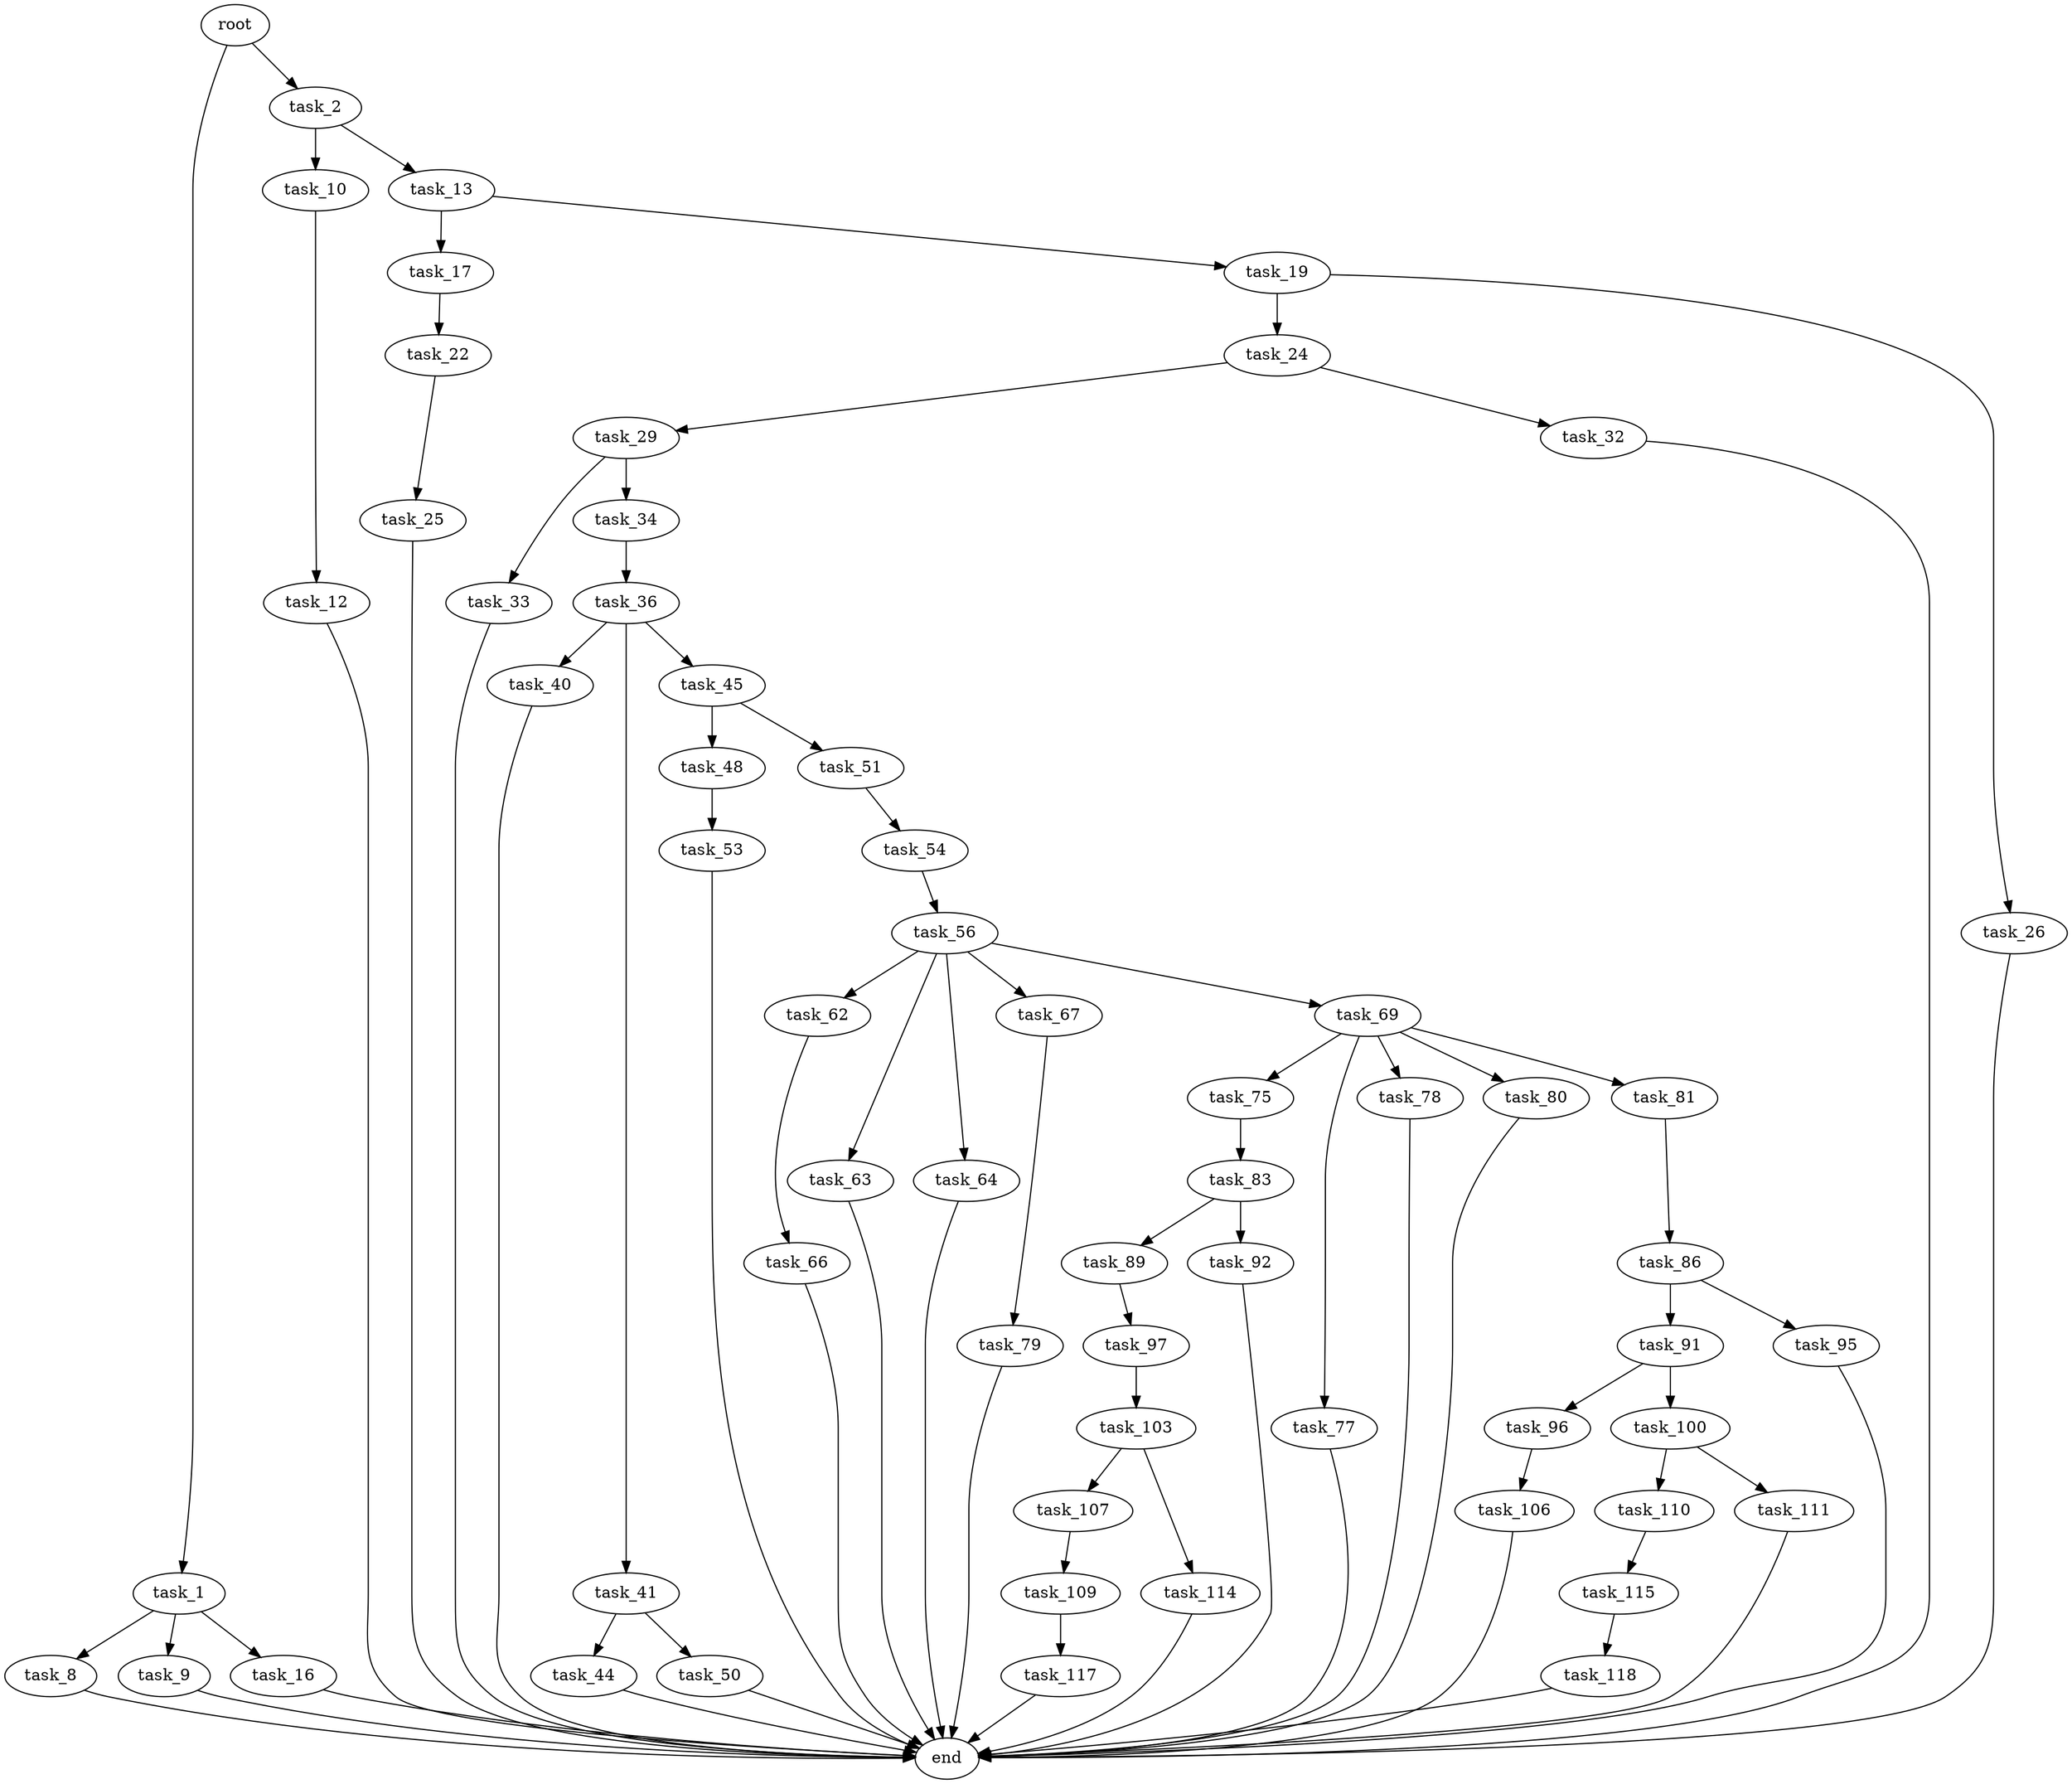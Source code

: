 digraph G {
  root [size="0.000000"];
  task_1 [size="1073741824000.000000"];
  task_2 [size="1073741824000.000000"];
  task_8 [size="8589934592.000000"];
  task_9 [size="67422502770.000000"];
  task_10 [size="112714651910.000000"];
  task_12 [size="68719476736.000000"];
  task_13 [size="28392321080.000000"];
  task_16 [size="134351953963.000000"];
  task_17 [size="240749924764.000000"];
  task_19 [size="41370310935.000000"];
  task_22 [size="276610490.000000"];
  task_24 [size="755453821546.000000"];
  task_25 [size="185053223192.000000"];
  task_26 [size="1073741824000.000000"];
  task_29 [size="5289417671.000000"];
  task_32 [size="23148356399.000000"];
  task_33 [size="549755813888.000000"];
  task_34 [size="45394125820.000000"];
  task_36 [size="540950019565.000000"];
  task_40 [size="8589934592.000000"];
  task_41 [size="231928233984.000000"];
  task_44 [size="549755813888.000000"];
  task_45 [size="28991029248.000000"];
  task_48 [size="1245278458.000000"];
  task_50 [size="1073741824000.000000"];
  task_51 [size="10892618615.000000"];
  task_53 [size="797952649932.000000"];
  task_54 [size="368293445632.000000"];
  task_56 [size="1073741824000.000000"];
  task_62 [size="549755813888.000000"];
  task_63 [size="6019049045.000000"];
  task_64 [size="134217728000.000000"];
  task_66 [size="16696524726.000000"];
  task_67 [size="368293445632.000000"];
  task_69 [size="368293445632.000000"];
  task_75 [size="175190277471.000000"];
  task_77 [size="9538013204.000000"];
  task_78 [size="976111744484.000000"];
  task_79 [size="175561797990.000000"];
  task_80 [size="99477644561.000000"];
  task_81 [size="134217728000.000000"];
  task_83 [size="4700320569.000000"];
  task_86 [size="8589934592.000000"];
  task_89 [size="368293445632.000000"];
  task_91 [size="8589934592.000000"];
  task_92 [size="361765914896.000000"];
  task_95 [size="22680991737.000000"];
  task_96 [size="15710408655.000000"];
  task_97 [size="17908793768.000000"];
  task_100 [size="28991029248.000000"];
  task_103 [size="579767254953.000000"];
  task_106 [size="24116151698.000000"];
  task_107 [size="446265771971.000000"];
  task_109 [size="530570198278.000000"];
  task_110 [size="226545638811.000000"];
  task_111 [size="231928233984.000000"];
  task_114 [size="13117269570.000000"];
  task_115 [size="549755813888.000000"];
  task_117 [size="68719476736.000000"];
  task_118 [size="82077318599.000000"];
  end [size="0.000000"];

  root -> task_1 [size="1.000000"];
  root -> task_2 [size="1.000000"];
  task_1 -> task_8 [size="838860800.000000"];
  task_1 -> task_9 [size="838860800.000000"];
  task_1 -> task_16 [size="838860800.000000"];
  task_2 -> task_10 [size="838860800.000000"];
  task_2 -> task_13 [size="838860800.000000"];
  task_8 -> end [size="1.000000"];
  task_9 -> end [size="1.000000"];
  task_10 -> task_12 [size="134217728.000000"];
  task_12 -> end [size="1.000000"];
  task_13 -> task_17 [size="536870912.000000"];
  task_13 -> task_19 [size="536870912.000000"];
  task_16 -> end [size="1.000000"];
  task_17 -> task_22 [size="301989888.000000"];
  task_19 -> task_24 [size="838860800.000000"];
  task_19 -> task_26 [size="838860800.000000"];
  task_22 -> task_25 [size="33554432.000000"];
  task_24 -> task_29 [size="536870912.000000"];
  task_24 -> task_32 [size="536870912.000000"];
  task_25 -> end [size="1.000000"];
  task_26 -> end [size="1.000000"];
  task_29 -> task_33 [size="536870912.000000"];
  task_29 -> task_34 [size="536870912.000000"];
  task_32 -> end [size="1.000000"];
  task_33 -> end [size="1.000000"];
  task_34 -> task_36 [size="33554432.000000"];
  task_36 -> task_40 [size="536870912.000000"];
  task_36 -> task_41 [size="536870912.000000"];
  task_36 -> task_45 [size="536870912.000000"];
  task_40 -> end [size="1.000000"];
  task_41 -> task_44 [size="301989888.000000"];
  task_41 -> task_50 [size="301989888.000000"];
  task_44 -> end [size="1.000000"];
  task_45 -> task_48 [size="75497472.000000"];
  task_45 -> task_51 [size="75497472.000000"];
  task_48 -> task_53 [size="33554432.000000"];
  task_50 -> end [size="1.000000"];
  task_51 -> task_54 [size="33554432.000000"];
  task_53 -> end [size="1.000000"];
  task_54 -> task_56 [size="411041792.000000"];
  task_56 -> task_62 [size="838860800.000000"];
  task_56 -> task_63 [size="838860800.000000"];
  task_56 -> task_64 [size="838860800.000000"];
  task_56 -> task_67 [size="838860800.000000"];
  task_56 -> task_69 [size="838860800.000000"];
  task_62 -> task_66 [size="536870912.000000"];
  task_63 -> end [size="1.000000"];
  task_64 -> end [size="1.000000"];
  task_66 -> end [size="1.000000"];
  task_67 -> task_79 [size="411041792.000000"];
  task_69 -> task_75 [size="411041792.000000"];
  task_69 -> task_77 [size="411041792.000000"];
  task_69 -> task_78 [size="411041792.000000"];
  task_69 -> task_80 [size="411041792.000000"];
  task_69 -> task_81 [size="411041792.000000"];
  task_75 -> task_83 [size="411041792.000000"];
  task_77 -> end [size="1.000000"];
  task_78 -> end [size="1.000000"];
  task_79 -> end [size="1.000000"];
  task_80 -> end [size="1.000000"];
  task_81 -> task_86 [size="209715200.000000"];
  task_83 -> task_89 [size="75497472.000000"];
  task_83 -> task_92 [size="75497472.000000"];
  task_86 -> task_91 [size="33554432.000000"];
  task_86 -> task_95 [size="33554432.000000"];
  task_89 -> task_97 [size="411041792.000000"];
  task_91 -> task_96 [size="33554432.000000"];
  task_91 -> task_100 [size="33554432.000000"];
  task_92 -> end [size="1.000000"];
  task_95 -> end [size="1.000000"];
  task_96 -> task_106 [size="536870912.000000"];
  task_97 -> task_103 [size="301989888.000000"];
  task_100 -> task_110 [size="75497472.000000"];
  task_100 -> task_111 [size="75497472.000000"];
  task_103 -> task_107 [size="536870912.000000"];
  task_103 -> task_114 [size="536870912.000000"];
  task_106 -> end [size="1.000000"];
  task_107 -> task_109 [size="679477248.000000"];
  task_109 -> task_117 [size="679477248.000000"];
  task_110 -> task_115 [size="838860800.000000"];
  task_111 -> end [size="1.000000"];
  task_114 -> end [size="1.000000"];
  task_115 -> task_118 [size="536870912.000000"];
  task_117 -> end [size="1.000000"];
  task_118 -> end [size="1.000000"];
}
